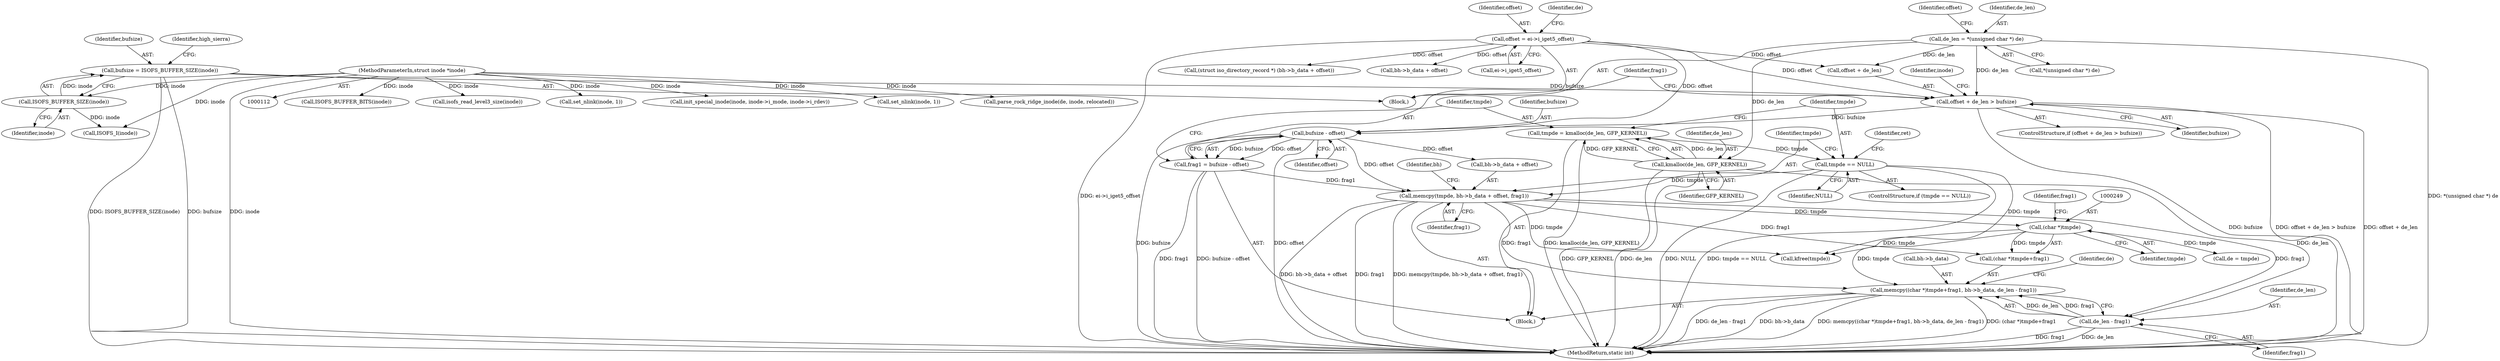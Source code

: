 digraph "0_linux_410dd3cf4c9b36f27ed4542ee18b1af5e68645a4_0@API" {
"1000246" [label="(Call,memcpy((char *)tmpde+frag1, bh->b_data, de_len - frag1))"];
"1000248" [label="(Call,(char *)tmpde)"];
"1000224" [label="(Call,memcpy(tmpde, bh->b_data + offset, frag1))"];
"1000215" [label="(Call,tmpde == NULL)"];
"1000209" [label="(Call,tmpde = kmalloc(de_len, GFP_KERNEL))"];
"1000211" [label="(Call,kmalloc(de_len, GFP_KERNEL))"];
"1000190" [label="(Call,de_len = *(unsigned char *) de)"];
"1000206" [label="(Call,bufsize - offset)"];
"1000197" [label="(Call,offset + de_len > bufsize)"];
"1000176" [label="(Call,offset = ei->i_iget5_offset)"];
"1000128" [label="(Call,bufsize = ISOFS_BUFFER_SIZE(inode))"];
"1000130" [label="(Call,ISOFS_BUFFER_SIZE(inode))"];
"1000113" [label="(MethodParameterIn,struct inode *inode)"];
"1000204" [label="(Call,frag1 = bufsize - offset)"];
"1000255" [label="(Call,de_len - frag1)"];
"1000246" [label="(Call,memcpy((char *)tmpde+frag1, bh->b_data, de_len - frag1))"];
"1000226" [label="(Call,bh->b_data + offset)"];
"1000259" [label="(Identifier,de)"];
"1000272" [label="(Call,ISOFS_BUFFER_BITS(inode))"];
"1000409" [label="(Call,isofs_read_level3_size(inode))"];
"1000205" [label="(Identifier,frag1)"];
"1000183" [label="(Call,(struct iso_directory_record *) (bh->b_data + offset))"];
"1000314" [label="(Call,set_nlink(inode, 1))"];
"1000153" [label="(Call,ISOFS_I(inode))"];
"1000704" [label="(Call,init_special_inode(inode, inode->i_mode, inode->i_rdev))"];
"1000115" [label="(Block,)"];
"1000251" [label="(Identifier,frag1)"];
"1000129" [label="(Identifier,bufsize)"];
"1000176" [label="(Call,offset = ei->i_iget5_offset)"];
"1000135" [label="(Identifier,high_sierra)"];
"1000346" [label="(Call,set_nlink(inode, 1))"];
"1000177" [label="(Identifier,offset)"];
"1000258" [label="(Call,de = tmpde)"];
"1000552" [label="(Call,parse_rock_ridge_inode(de, inode, relocated))"];
"1000113" [label="(MethodParameterIn,struct inode *inode)"];
"1000206" [label="(Call,bufsize - offset)"];
"1000216" [label="(Identifier,tmpde)"];
"1000233" [label="(Identifier,bh)"];
"1000192" [label="(Call,*(unsigned char *) de)"];
"1000257" [label="(Identifier,frag1)"];
"1000209" [label="(Call,tmpde = kmalloc(de_len, GFP_KERNEL))"];
"1000185" [label="(Call,bh->b_data + offset)"];
"1000131" [label="(Identifier,inode)"];
"1000198" [label="(Call,offset + de_len)"];
"1000252" [label="(Call,bh->b_data)"];
"1000202" [label="(Block,)"];
"1000211" [label="(Call,kmalloc(de_len, GFP_KERNEL))"];
"1000197" [label="(Call,offset + de_len > bufsize)"];
"1000220" [label="(Identifier,ret)"];
"1000716" [label="(Call,kfree(tmpde))"];
"1000128" [label="(Call,bufsize = ISOFS_BUFFER_SIZE(inode))"];
"1000207" [label="(Identifier,bufsize)"];
"1000196" [label="(ControlStructure,if (offset + de_len > bufsize))"];
"1000199" [label="(Identifier,offset)"];
"1000225" [label="(Identifier,tmpde)"];
"1000201" [label="(Identifier,bufsize)"];
"1000263" [label="(Identifier,inode)"];
"1000231" [label="(Identifier,frag1)"];
"1000178" [label="(Call,ei->i_iget5_offset)"];
"1000214" [label="(ControlStructure,if (tmpde == NULL))"];
"1000212" [label="(Identifier,de_len)"];
"1000248" [label="(Call,(char *)tmpde)"];
"1000204" [label="(Call,frag1 = bufsize - offset)"];
"1000247" [label="(Call,(char *)tmpde+frag1)"];
"1000217" [label="(Identifier,NULL)"];
"1000191" [label="(Identifier,de_len)"];
"1000224" [label="(Call,memcpy(tmpde, bh->b_data + offset, frag1))"];
"1000255" [label="(Call,de_len - frag1)"];
"1000727" [label="(MethodReturn,static int)"];
"1000256" [label="(Identifier,de_len)"];
"1000130" [label="(Call,ISOFS_BUFFER_SIZE(inode))"];
"1000250" [label="(Identifier,tmpde)"];
"1000208" [label="(Identifier,offset)"];
"1000213" [label="(Identifier,GFP_KERNEL)"];
"1000182" [label="(Identifier,de)"];
"1000190" [label="(Call,de_len = *(unsigned char *) de)"];
"1000210" [label="(Identifier,tmpde)"];
"1000215" [label="(Call,tmpde == NULL)"];
"1000246" -> "1000202"  [label="AST: "];
"1000246" -> "1000255"  [label="CFG: "];
"1000247" -> "1000246"  [label="AST: "];
"1000252" -> "1000246"  [label="AST: "];
"1000255" -> "1000246"  [label="AST: "];
"1000259" -> "1000246"  [label="CFG: "];
"1000246" -> "1000727"  [label="DDG: de_len - frag1"];
"1000246" -> "1000727"  [label="DDG: bh->b_data"];
"1000246" -> "1000727"  [label="DDG: memcpy((char *)tmpde+frag1, bh->b_data, de_len - frag1)"];
"1000246" -> "1000727"  [label="DDG: (char *)tmpde+frag1"];
"1000248" -> "1000246"  [label="DDG: tmpde"];
"1000224" -> "1000246"  [label="DDG: frag1"];
"1000255" -> "1000246"  [label="DDG: de_len"];
"1000255" -> "1000246"  [label="DDG: frag1"];
"1000248" -> "1000247"  [label="AST: "];
"1000248" -> "1000250"  [label="CFG: "];
"1000249" -> "1000248"  [label="AST: "];
"1000250" -> "1000248"  [label="AST: "];
"1000251" -> "1000248"  [label="CFG: "];
"1000248" -> "1000247"  [label="DDG: tmpde"];
"1000224" -> "1000248"  [label="DDG: tmpde"];
"1000248" -> "1000258"  [label="DDG: tmpde"];
"1000248" -> "1000716"  [label="DDG: tmpde"];
"1000224" -> "1000202"  [label="AST: "];
"1000224" -> "1000231"  [label="CFG: "];
"1000225" -> "1000224"  [label="AST: "];
"1000226" -> "1000224"  [label="AST: "];
"1000231" -> "1000224"  [label="AST: "];
"1000233" -> "1000224"  [label="CFG: "];
"1000224" -> "1000727"  [label="DDG: bh->b_data + offset"];
"1000224" -> "1000727"  [label="DDG: frag1"];
"1000224" -> "1000727"  [label="DDG: memcpy(tmpde, bh->b_data + offset, frag1)"];
"1000215" -> "1000224"  [label="DDG: tmpde"];
"1000206" -> "1000224"  [label="DDG: offset"];
"1000204" -> "1000224"  [label="DDG: frag1"];
"1000224" -> "1000247"  [label="DDG: frag1"];
"1000224" -> "1000255"  [label="DDG: frag1"];
"1000224" -> "1000716"  [label="DDG: tmpde"];
"1000215" -> "1000214"  [label="AST: "];
"1000215" -> "1000217"  [label="CFG: "];
"1000216" -> "1000215"  [label="AST: "];
"1000217" -> "1000215"  [label="AST: "];
"1000220" -> "1000215"  [label="CFG: "];
"1000225" -> "1000215"  [label="CFG: "];
"1000215" -> "1000727"  [label="DDG: NULL"];
"1000215" -> "1000727"  [label="DDG: tmpde == NULL"];
"1000209" -> "1000215"  [label="DDG: tmpde"];
"1000215" -> "1000716"  [label="DDG: tmpde"];
"1000209" -> "1000202"  [label="AST: "];
"1000209" -> "1000211"  [label="CFG: "];
"1000210" -> "1000209"  [label="AST: "];
"1000211" -> "1000209"  [label="AST: "];
"1000216" -> "1000209"  [label="CFG: "];
"1000209" -> "1000727"  [label="DDG: kmalloc(de_len, GFP_KERNEL)"];
"1000211" -> "1000209"  [label="DDG: de_len"];
"1000211" -> "1000209"  [label="DDG: GFP_KERNEL"];
"1000211" -> "1000213"  [label="CFG: "];
"1000212" -> "1000211"  [label="AST: "];
"1000213" -> "1000211"  [label="AST: "];
"1000211" -> "1000727"  [label="DDG: de_len"];
"1000211" -> "1000727"  [label="DDG: GFP_KERNEL"];
"1000190" -> "1000211"  [label="DDG: de_len"];
"1000211" -> "1000255"  [label="DDG: de_len"];
"1000190" -> "1000115"  [label="AST: "];
"1000190" -> "1000192"  [label="CFG: "];
"1000191" -> "1000190"  [label="AST: "];
"1000192" -> "1000190"  [label="AST: "];
"1000199" -> "1000190"  [label="CFG: "];
"1000190" -> "1000727"  [label="DDG: *(unsigned char *) de"];
"1000190" -> "1000197"  [label="DDG: de_len"];
"1000190" -> "1000198"  [label="DDG: de_len"];
"1000206" -> "1000204"  [label="AST: "];
"1000206" -> "1000208"  [label="CFG: "];
"1000207" -> "1000206"  [label="AST: "];
"1000208" -> "1000206"  [label="AST: "];
"1000204" -> "1000206"  [label="CFG: "];
"1000206" -> "1000727"  [label="DDG: offset"];
"1000206" -> "1000727"  [label="DDG: bufsize"];
"1000206" -> "1000204"  [label="DDG: bufsize"];
"1000206" -> "1000204"  [label="DDG: offset"];
"1000197" -> "1000206"  [label="DDG: bufsize"];
"1000176" -> "1000206"  [label="DDG: offset"];
"1000206" -> "1000226"  [label="DDG: offset"];
"1000197" -> "1000196"  [label="AST: "];
"1000197" -> "1000201"  [label="CFG: "];
"1000198" -> "1000197"  [label="AST: "];
"1000201" -> "1000197"  [label="AST: "];
"1000205" -> "1000197"  [label="CFG: "];
"1000263" -> "1000197"  [label="CFG: "];
"1000197" -> "1000727"  [label="DDG: bufsize"];
"1000197" -> "1000727"  [label="DDG: offset + de_len > bufsize"];
"1000197" -> "1000727"  [label="DDG: offset + de_len"];
"1000176" -> "1000197"  [label="DDG: offset"];
"1000128" -> "1000197"  [label="DDG: bufsize"];
"1000176" -> "1000115"  [label="AST: "];
"1000176" -> "1000178"  [label="CFG: "];
"1000177" -> "1000176"  [label="AST: "];
"1000178" -> "1000176"  [label="AST: "];
"1000182" -> "1000176"  [label="CFG: "];
"1000176" -> "1000727"  [label="DDG: ei->i_iget5_offset"];
"1000176" -> "1000183"  [label="DDG: offset"];
"1000176" -> "1000185"  [label="DDG: offset"];
"1000176" -> "1000198"  [label="DDG: offset"];
"1000128" -> "1000115"  [label="AST: "];
"1000128" -> "1000130"  [label="CFG: "];
"1000129" -> "1000128"  [label="AST: "];
"1000130" -> "1000128"  [label="AST: "];
"1000135" -> "1000128"  [label="CFG: "];
"1000128" -> "1000727"  [label="DDG: ISOFS_BUFFER_SIZE(inode)"];
"1000128" -> "1000727"  [label="DDG: bufsize"];
"1000130" -> "1000128"  [label="DDG: inode"];
"1000130" -> "1000131"  [label="CFG: "];
"1000131" -> "1000130"  [label="AST: "];
"1000113" -> "1000130"  [label="DDG: inode"];
"1000130" -> "1000153"  [label="DDG: inode"];
"1000113" -> "1000112"  [label="AST: "];
"1000113" -> "1000727"  [label="DDG: inode"];
"1000113" -> "1000153"  [label="DDG: inode"];
"1000113" -> "1000272"  [label="DDG: inode"];
"1000113" -> "1000314"  [label="DDG: inode"];
"1000113" -> "1000346"  [label="DDG: inode"];
"1000113" -> "1000409"  [label="DDG: inode"];
"1000113" -> "1000552"  [label="DDG: inode"];
"1000113" -> "1000704"  [label="DDG: inode"];
"1000204" -> "1000202"  [label="AST: "];
"1000205" -> "1000204"  [label="AST: "];
"1000210" -> "1000204"  [label="CFG: "];
"1000204" -> "1000727"  [label="DDG: bufsize - offset"];
"1000204" -> "1000727"  [label="DDG: frag1"];
"1000255" -> "1000257"  [label="CFG: "];
"1000256" -> "1000255"  [label="AST: "];
"1000257" -> "1000255"  [label="AST: "];
"1000255" -> "1000727"  [label="DDG: frag1"];
"1000255" -> "1000727"  [label="DDG: de_len"];
}
